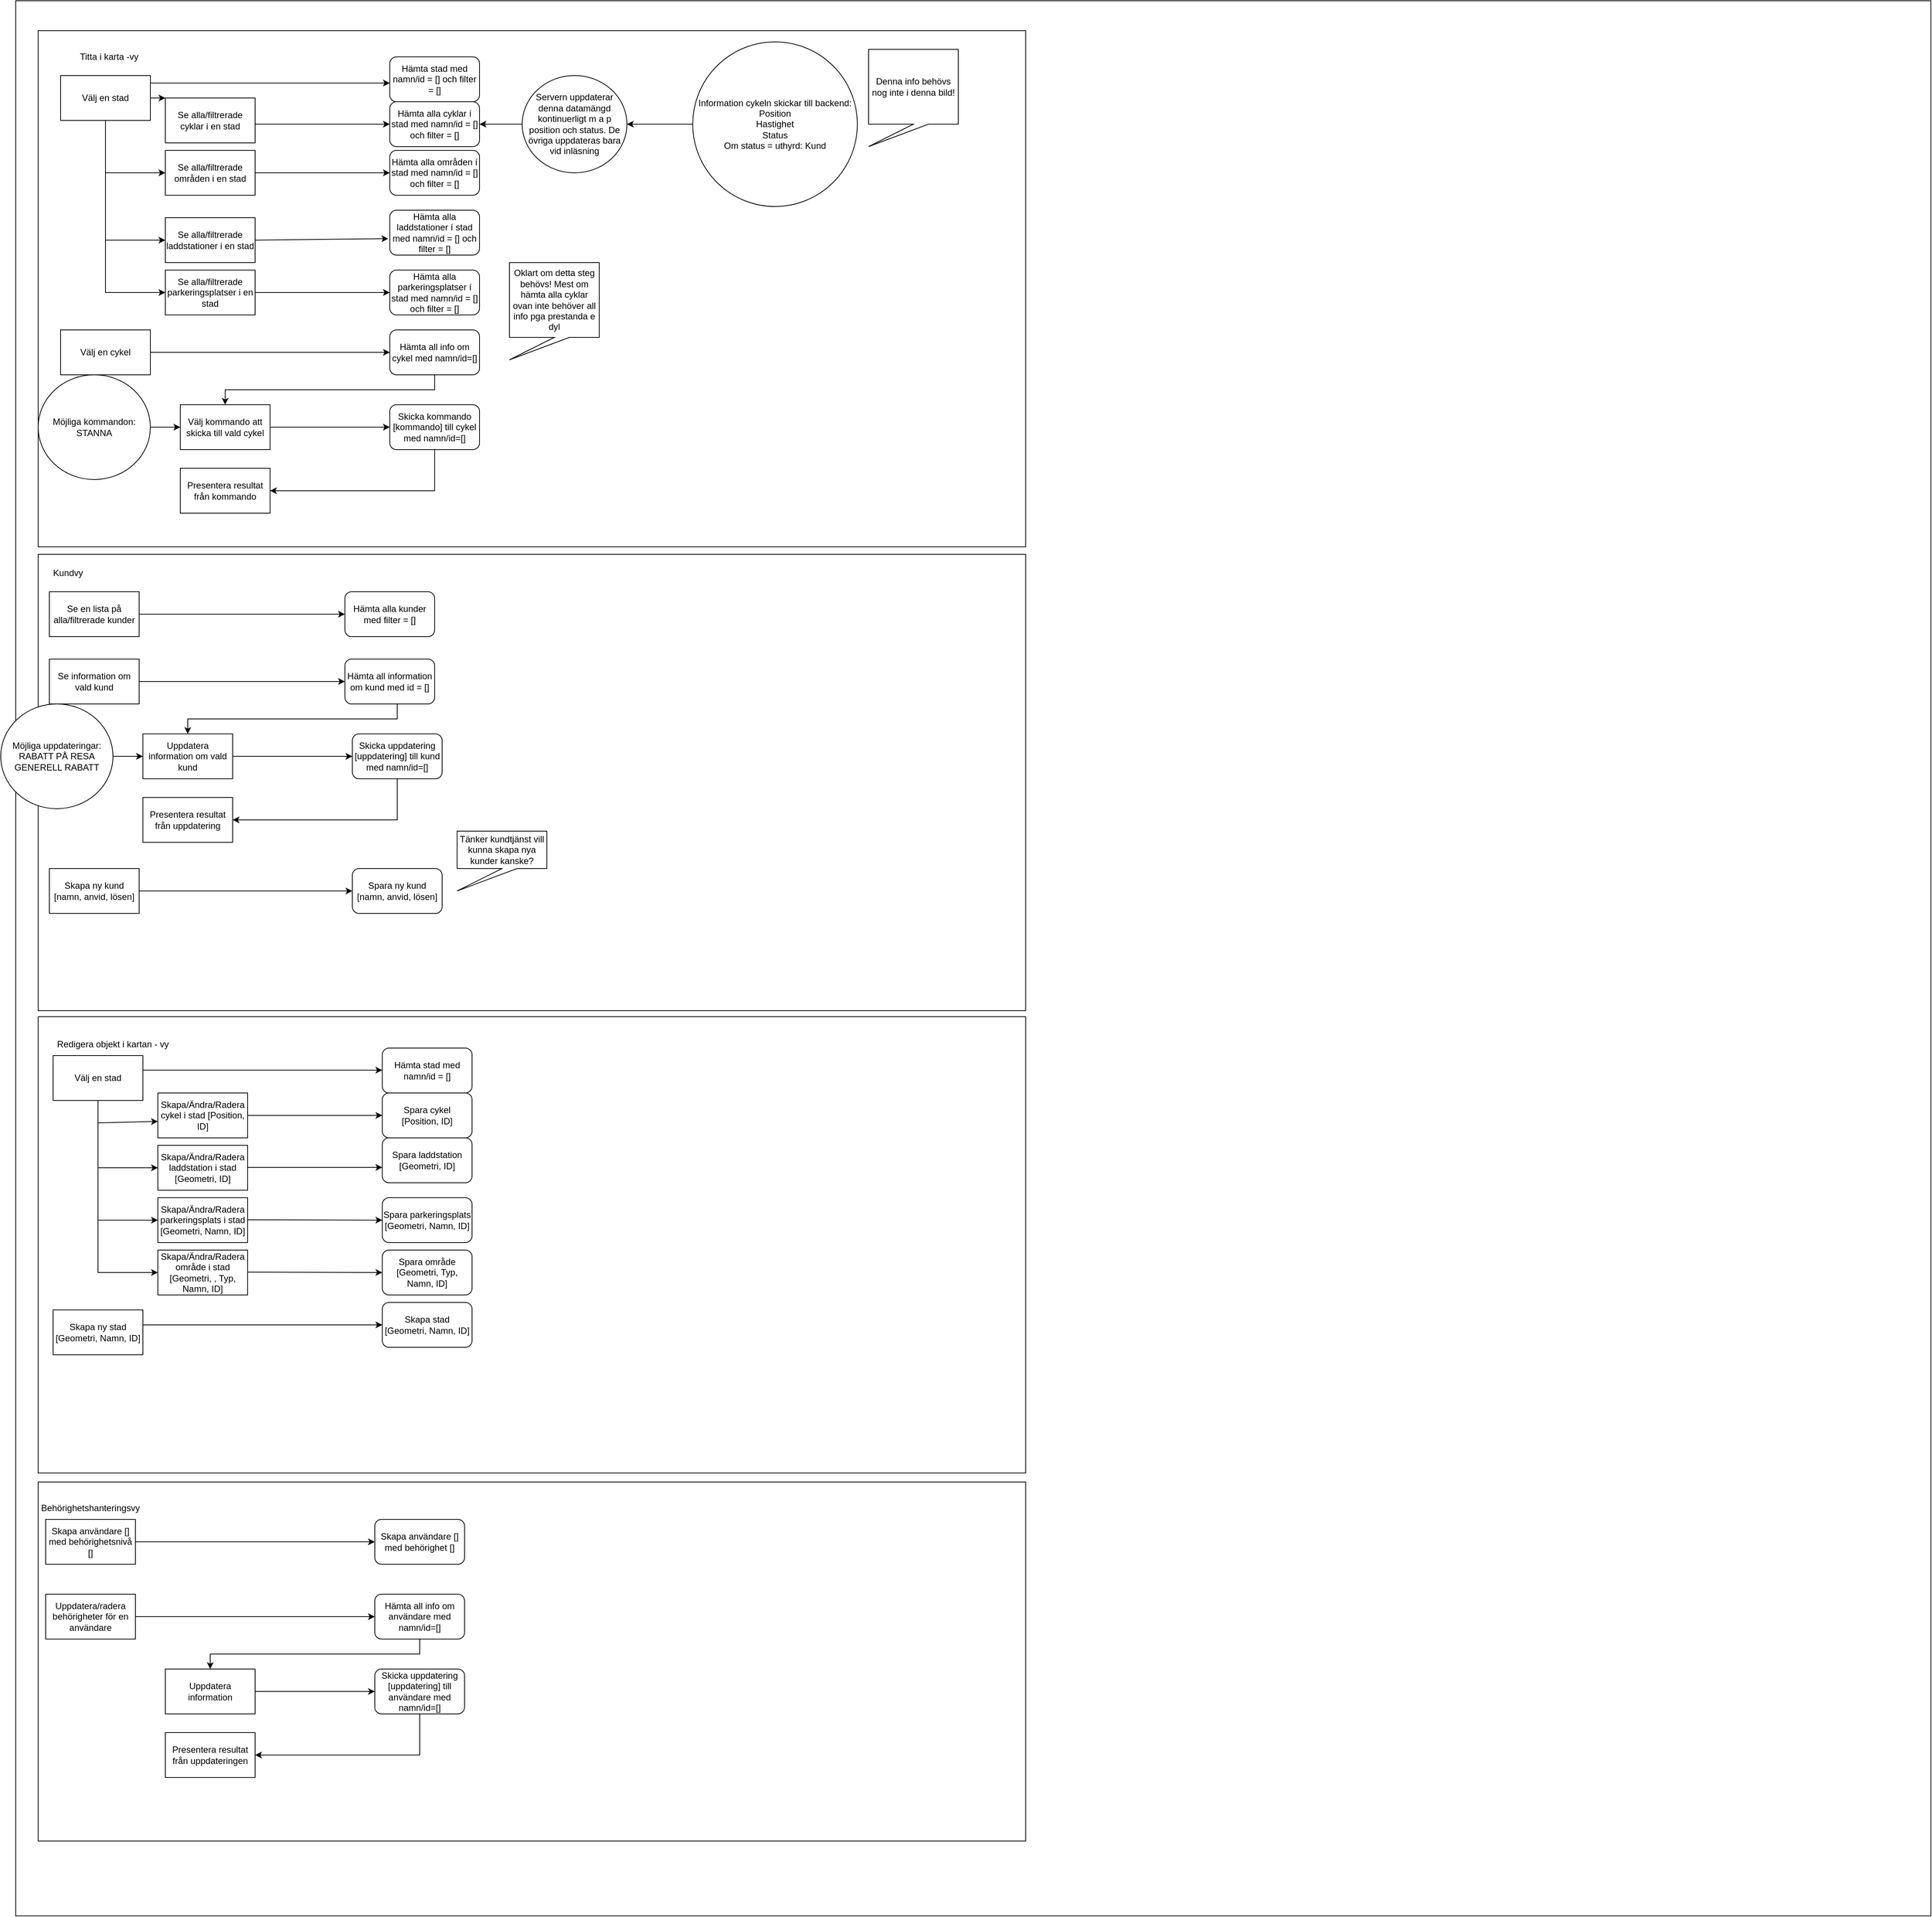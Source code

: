 <mxfile version="20.5.1" type="device"><diagram id="C5RBs43oDa-KdzZeNtuy" name="Page-1"><mxGraphModel dx="2249" dy="1963" grid="1" gridSize="10" guides="1" tooltips="1" connect="1" arrows="1" fold="1" page="1" pageScale="1" pageWidth="827" pageHeight="1169" math="0" shadow="0"><root><mxCell id="WIyWlLk6GJQsqaUBKTNV-0"/><mxCell id="WIyWlLk6GJQsqaUBKTNV-1" parent="WIyWlLk6GJQsqaUBKTNV-0"/><mxCell id="2CMYHc9eaqo3txcD2SGa-0" value="" style="whiteSpace=wrap;html=1;aspect=fixed;" parent="WIyWlLk6GJQsqaUBKTNV-1" vertex="1"><mxGeometry x="10" y="-100" width="2560" height="2560" as="geometry"/></mxCell><mxCell id="2CMYHc9eaqo3txcD2SGa-36" value="" style="rounded=0;whiteSpace=wrap;html=1;" parent="WIyWlLk6GJQsqaUBKTNV-1" vertex="1"><mxGeometry x="40" y="-60" width="1320" height="690" as="geometry"/></mxCell><mxCell id="2CMYHc9eaqo3txcD2SGa-1" value="Titta i karta -vy" style="text;html=1;strokeColor=none;fillColor=none;align=center;verticalAlign=middle;whiteSpace=wrap;rounded=0;" parent="WIyWlLk6GJQsqaUBKTNV-1" vertex="1"><mxGeometry x="40" y="-40" width="190" height="30" as="geometry"/></mxCell><mxCell id="2CMYHc9eaqo3txcD2SGa-2" value="Välj en stad" style="rounded=0;whiteSpace=wrap;html=1;" parent="WIyWlLk6GJQsqaUBKTNV-1" vertex="1"><mxGeometry x="70" width="120" height="60" as="geometry"/></mxCell><mxCell id="2CMYHc9eaqo3txcD2SGa-3" value="Se alla/filtrerade cyklar i en stad" style="rounded=0;whiteSpace=wrap;html=1;" parent="WIyWlLk6GJQsqaUBKTNV-1" vertex="1"><mxGeometry x="210" y="30" width="120" height="60" as="geometry"/></mxCell><mxCell id="2CMYHc9eaqo3txcD2SGa-4" value="" style="endArrow=classic;html=1;rounded=0;exitX=1;exitY=0.5;exitDx=0;exitDy=0;entryX=0;entryY=0;entryDx=0;entryDy=0;" parent="WIyWlLk6GJQsqaUBKTNV-1" source="2CMYHc9eaqo3txcD2SGa-2" target="2CMYHc9eaqo3txcD2SGa-3" edge="1"><mxGeometry width="50" height="50" relative="1" as="geometry"><mxPoint x="160" y="170" as="sourcePoint"/><mxPoint x="210" y="120" as="targetPoint"/></mxGeometry></mxCell><mxCell id="2CMYHc9eaqo3txcD2SGa-5" value="" style="endArrow=classic;html=1;rounded=0;" parent="WIyWlLk6GJQsqaUBKTNV-1" edge="1"><mxGeometry width="50" height="50" relative="1" as="geometry"><mxPoint x="190" y="10" as="sourcePoint"/><mxPoint x="510" y="10" as="targetPoint"/></mxGeometry></mxCell><mxCell id="2CMYHc9eaqo3txcD2SGa-6" value="Hämta stad med namn/id = [] och filter = []" style="rounded=1;whiteSpace=wrap;html=1;" parent="WIyWlLk6GJQsqaUBKTNV-1" vertex="1"><mxGeometry x="510" y="-25" width="120" height="60" as="geometry"/></mxCell><mxCell id="2CMYHc9eaqo3txcD2SGa-7" value="Hämta alla cyklar í stad med namn/id = [] och filter = []" style="rounded=1;whiteSpace=wrap;html=1;" parent="WIyWlLk6GJQsqaUBKTNV-1" vertex="1"><mxGeometry x="510" y="35" width="120" height="60" as="geometry"/></mxCell><mxCell id="2CMYHc9eaqo3txcD2SGa-8" value="" style="endArrow=classic;html=1;rounded=0;entryX=0;entryY=0.5;entryDx=0;entryDy=0;" parent="WIyWlLk6GJQsqaUBKTNV-1" target="2CMYHc9eaqo3txcD2SGa-7" edge="1"><mxGeometry width="50" height="50" relative="1" as="geometry"><mxPoint x="330" y="65" as="sourcePoint"/><mxPoint x="440" y="360" as="targetPoint"/></mxGeometry></mxCell><mxCell id="2CMYHc9eaqo3txcD2SGa-9" value="Se alla/filtrerade laddstationer i en stad" style="rounded=0;whiteSpace=wrap;html=1;" parent="WIyWlLk6GJQsqaUBKTNV-1" vertex="1"><mxGeometry x="210" y="190" width="120" height="60" as="geometry"/></mxCell><mxCell id="2CMYHc9eaqo3txcD2SGa-10" value="" style="endArrow=classic;html=1;rounded=0;exitX=0.5;exitY=1;exitDx=0;exitDy=0;entryX=0;entryY=0.5;entryDx=0;entryDy=0;" parent="WIyWlLk6GJQsqaUBKTNV-1" source="2CMYHc9eaqo3txcD2SGa-2" target="2CMYHc9eaqo3txcD2SGa-9" edge="1"><mxGeometry width="50" height="50" relative="1" as="geometry"><mxPoint x="390" y="410" as="sourcePoint"/><mxPoint x="440" y="360" as="targetPoint"/><Array as="points"><mxPoint x="130" y="220"/></Array></mxGeometry></mxCell><mxCell id="2CMYHc9eaqo3txcD2SGa-11" value="Hämta alla laddstationer í stad med namn/id = [] och filter = []" style="rounded=1;whiteSpace=wrap;html=1;" parent="WIyWlLk6GJQsqaUBKTNV-1" vertex="1"><mxGeometry x="510" y="180" width="120" height="60" as="geometry"/></mxCell><mxCell id="2CMYHc9eaqo3txcD2SGa-12" value="" style="endArrow=classic;html=1;rounded=0;exitX=1;exitY=0.5;exitDx=0;exitDy=0;entryX=-0.017;entryY=0.633;entryDx=0;entryDy=0;entryPerimeter=0;" parent="WIyWlLk6GJQsqaUBKTNV-1" source="2CMYHc9eaqo3txcD2SGa-9" target="2CMYHc9eaqo3txcD2SGa-11" edge="1"><mxGeometry width="50" height="50" relative="1" as="geometry"><mxPoint x="390" y="410" as="sourcePoint"/><mxPoint x="440" y="360" as="targetPoint"/></mxGeometry></mxCell><mxCell id="2CMYHc9eaqo3txcD2SGa-13" value="Se alla/filtrerade parkeringsplatser i en stad" style="rounded=0;whiteSpace=wrap;html=1;" parent="WIyWlLk6GJQsqaUBKTNV-1" vertex="1"><mxGeometry x="210" y="260" width="120" height="60" as="geometry"/></mxCell><mxCell id="2CMYHc9eaqo3txcD2SGa-14" value="" style="endArrow=classic;html=1;rounded=0;entryX=0;entryY=0.5;entryDx=0;entryDy=0;" parent="WIyWlLk6GJQsqaUBKTNV-1" target="2CMYHc9eaqo3txcD2SGa-13" edge="1"><mxGeometry width="50" height="50" relative="1" as="geometry"><mxPoint x="130" y="220" as="sourcePoint"/><mxPoint x="440" y="350" as="targetPoint"/><Array as="points"><mxPoint x="130" y="290"/></Array></mxGeometry></mxCell><mxCell id="2CMYHc9eaqo3txcD2SGa-15" value="Hämta alla parkeringsplatser í stad med namn/id = [] och filter = []" style="rounded=1;whiteSpace=wrap;html=1;" parent="WIyWlLk6GJQsqaUBKTNV-1" vertex="1"><mxGeometry x="510" y="260" width="120" height="60" as="geometry"/></mxCell><mxCell id="2CMYHc9eaqo3txcD2SGa-16" value="" style="endArrow=classic;html=1;rounded=0;exitX=1;exitY=0.5;exitDx=0;exitDy=0;entryX=0;entryY=0.5;entryDx=0;entryDy=0;" parent="WIyWlLk6GJQsqaUBKTNV-1" source="2CMYHc9eaqo3txcD2SGa-13" target="2CMYHc9eaqo3txcD2SGa-15" edge="1"><mxGeometry width="50" height="50" relative="1" as="geometry"><mxPoint x="390" y="400" as="sourcePoint"/><mxPoint x="440" y="350" as="targetPoint"/></mxGeometry></mxCell><mxCell id="2CMYHc9eaqo3txcD2SGa-17" value="Välj en cykel" style="rounded=0;whiteSpace=wrap;html=1;" parent="WIyWlLk6GJQsqaUBKTNV-1" vertex="1"><mxGeometry x="70" y="340" width="120" height="60" as="geometry"/></mxCell><mxCell id="2CMYHc9eaqo3txcD2SGa-20" value="Hämta all info om cykel med namn/id=[]" style="rounded=1;whiteSpace=wrap;html=1;" parent="WIyWlLk6GJQsqaUBKTNV-1" vertex="1"><mxGeometry x="510" y="340" width="120" height="60" as="geometry"/></mxCell><mxCell id="2CMYHc9eaqo3txcD2SGa-21" value="" style="endArrow=classic;html=1;rounded=0;exitX=1;exitY=0.5;exitDx=0;exitDy=0;entryX=0;entryY=0.5;entryDx=0;entryDy=0;" parent="WIyWlLk6GJQsqaUBKTNV-1" source="2CMYHc9eaqo3txcD2SGa-17" target="2CMYHc9eaqo3txcD2SGa-20" edge="1"><mxGeometry width="50" height="50" relative="1" as="geometry"><mxPoint x="390" y="520" as="sourcePoint"/><mxPoint x="440" y="470" as="targetPoint"/></mxGeometry></mxCell><mxCell id="2CMYHc9eaqo3txcD2SGa-22" value="Välj kommando att skicka till vald cykel" style="rounded=0;whiteSpace=wrap;html=1;" parent="WIyWlLk6GJQsqaUBKTNV-1" vertex="1"><mxGeometry x="230" y="440" width="120" height="60" as="geometry"/></mxCell><mxCell id="2CMYHc9eaqo3txcD2SGa-23" value="" style="endArrow=classic;html=1;rounded=0;exitX=0.5;exitY=1;exitDx=0;exitDy=0;entryX=0.5;entryY=0;entryDx=0;entryDy=0;" parent="WIyWlLk6GJQsqaUBKTNV-1" source="2CMYHc9eaqo3txcD2SGa-20" target="2CMYHc9eaqo3txcD2SGa-22" edge="1"><mxGeometry width="50" height="50" relative="1" as="geometry"><mxPoint x="390" y="510" as="sourcePoint"/><mxPoint x="440" y="460" as="targetPoint"/><Array as="points"><mxPoint x="570" y="420"/><mxPoint x="290" y="420"/></Array></mxGeometry></mxCell><mxCell id="2CMYHc9eaqo3txcD2SGa-24" value="Oklart om detta steg behövs! Mest om hämta alla cyklar ovan inte behöver all info pga prestanda e dyl" style="shape=callout;whiteSpace=wrap;html=1;perimeter=calloutPerimeter;position2=0;" parent="WIyWlLk6GJQsqaUBKTNV-1" vertex="1"><mxGeometry x="670" y="250" width="120" height="130" as="geometry"/></mxCell><mxCell id="2CMYHc9eaqo3txcD2SGa-25" value="Skicka kommando [kommando] till cykel med namn/id=[]" style="rounded=1;whiteSpace=wrap;html=1;" parent="WIyWlLk6GJQsqaUBKTNV-1" vertex="1"><mxGeometry x="510" y="440" width="120" height="60" as="geometry"/></mxCell><mxCell id="2CMYHc9eaqo3txcD2SGa-26" value="" style="endArrow=classic;html=1;rounded=0;exitX=1;exitY=0.5;exitDx=0;exitDy=0;entryX=0;entryY=0.5;entryDx=0;entryDy=0;" parent="WIyWlLk6GJQsqaUBKTNV-1" source="2CMYHc9eaqo3txcD2SGa-22" target="2CMYHc9eaqo3txcD2SGa-25" edge="1"><mxGeometry width="50" height="50" relative="1" as="geometry"><mxPoint x="390" y="480" as="sourcePoint"/><mxPoint x="440" y="430" as="targetPoint"/></mxGeometry></mxCell><mxCell id="2CMYHc9eaqo3txcD2SGa-27" value="Presentera resultat från kommando" style="rounded=0;whiteSpace=wrap;html=1;" parent="WIyWlLk6GJQsqaUBKTNV-1" vertex="1"><mxGeometry x="230" y="525" width="120" height="60" as="geometry"/></mxCell><mxCell id="2CMYHc9eaqo3txcD2SGa-28" value="" style="endArrow=classic;html=1;rounded=0;exitX=0.5;exitY=1;exitDx=0;exitDy=0;entryX=1;entryY=0.5;entryDx=0;entryDy=0;" parent="WIyWlLk6GJQsqaUBKTNV-1" source="2CMYHc9eaqo3txcD2SGa-25" target="2CMYHc9eaqo3txcD2SGa-27" edge="1"><mxGeometry width="50" height="50" relative="1" as="geometry"><mxPoint x="390" y="460" as="sourcePoint"/><mxPoint x="440" y="410" as="targetPoint"/><Array as="points"><mxPoint x="570" y="555"/></Array></mxGeometry></mxCell><mxCell id="2CMYHc9eaqo3txcD2SGa-29" value="Servern uppdaterar denna datamängd kontinuerligt m a p position och status. De övriga uppdateras bara vid inläsning" style="ellipse;whiteSpace=wrap;html=1;" parent="WIyWlLk6GJQsqaUBKTNV-1" vertex="1"><mxGeometry x="687" width="140" height="130" as="geometry"/></mxCell><mxCell id="2CMYHc9eaqo3txcD2SGa-30" value="" style="endArrow=classic;html=1;rounded=0;exitX=0;exitY=0.5;exitDx=0;exitDy=0;entryX=1;entryY=0.5;entryDx=0;entryDy=0;" parent="WIyWlLk6GJQsqaUBKTNV-1" source="2CMYHc9eaqo3txcD2SGa-29" target="2CMYHc9eaqo3txcD2SGa-7" edge="1"><mxGeometry width="50" height="50" relative="1" as="geometry"><mxPoint x="390" y="430" as="sourcePoint"/><mxPoint x="440" y="380" as="targetPoint"/></mxGeometry></mxCell><mxCell id="2CMYHc9eaqo3txcD2SGa-52" value="" style="edgeStyle=orthogonalEdgeStyle;rounded=0;orthogonalLoop=1;jettySize=auto;html=1;" parent="WIyWlLk6GJQsqaUBKTNV-1" source="2CMYHc9eaqo3txcD2SGa-31" edge="1"><mxGeometry relative="1" as="geometry"><mxPoint x="230" y="470" as="targetPoint"/></mxGeometry></mxCell><mxCell id="2CMYHc9eaqo3txcD2SGa-31" value="Möjliga kommandon:&lt;br&gt;STANNA" style="ellipse;whiteSpace=wrap;html=1;" parent="WIyWlLk6GJQsqaUBKTNV-1" vertex="1"><mxGeometry x="40" y="400" width="150" height="140" as="geometry"/></mxCell><mxCell id="2CMYHc9eaqo3txcD2SGa-33" value="Information cykeln skickar till backend:&lt;br&gt;Position&lt;br&gt;Hastighet&lt;br&gt;Status&lt;br&gt;Om status = uthyrd: Kund" style="ellipse;whiteSpace=wrap;html=1;" parent="WIyWlLk6GJQsqaUBKTNV-1" vertex="1"><mxGeometry x="915" y="-45" width="220" height="220" as="geometry"/></mxCell><mxCell id="2CMYHc9eaqo3txcD2SGa-34" value="" style="endArrow=classic;html=1;rounded=0;exitX=0;exitY=0.5;exitDx=0;exitDy=0;entryX=1;entryY=0.5;entryDx=0;entryDy=0;" parent="WIyWlLk6GJQsqaUBKTNV-1" source="2CMYHc9eaqo3txcD2SGa-33" target="2CMYHc9eaqo3txcD2SGa-29" edge="1"><mxGeometry width="50" height="50" relative="1" as="geometry"><mxPoint x="460" y="380" as="sourcePoint"/><mxPoint x="510" y="330" as="targetPoint"/></mxGeometry></mxCell><mxCell id="2CMYHc9eaqo3txcD2SGa-35" value="Denna info behövs nog inte i denna bild!" style="shape=callout;whiteSpace=wrap;html=1;perimeter=calloutPerimeter;position2=0;" parent="WIyWlLk6GJQsqaUBKTNV-1" vertex="1"><mxGeometry x="1150" y="-35" width="120" height="130" as="geometry"/></mxCell><mxCell id="2CMYHc9eaqo3txcD2SGa-37" value="" style="rounded=0;whiteSpace=wrap;html=1;" parent="WIyWlLk6GJQsqaUBKTNV-1" vertex="1"><mxGeometry x="40" y="640" width="1320" height="610" as="geometry"/></mxCell><mxCell id="2CMYHc9eaqo3txcD2SGa-38" value="Kundvy" style="text;html=1;strokeColor=none;fillColor=none;align=center;verticalAlign=middle;whiteSpace=wrap;rounded=0;" parent="WIyWlLk6GJQsqaUBKTNV-1" vertex="1"><mxGeometry x="50" y="650" width="60" height="30" as="geometry"/></mxCell><mxCell id="2CMYHc9eaqo3txcD2SGa-39" value="Se en lista på alla/filtrerade kunder" style="rounded=0;whiteSpace=wrap;html=1;" parent="WIyWlLk6GJQsqaUBKTNV-1" vertex="1"><mxGeometry x="55" y="690" width="120" height="60" as="geometry"/></mxCell><mxCell id="2CMYHc9eaqo3txcD2SGa-40" value="Hämta alla kunder med filter = []" style="rounded=1;whiteSpace=wrap;html=1;" parent="WIyWlLk6GJQsqaUBKTNV-1" vertex="1"><mxGeometry x="450" y="690" width="120" height="60" as="geometry"/></mxCell><mxCell id="2CMYHc9eaqo3txcD2SGa-41" value="" style="endArrow=classic;html=1;rounded=0;exitX=1;exitY=0.5;exitDx=0;exitDy=0;entryX=0;entryY=0.5;entryDx=0;entryDy=0;" parent="WIyWlLk6GJQsqaUBKTNV-1" source="2CMYHc9eaqo3txcD2SGa-39" target="2CMYHc9eaqo3txcD2SGa-40" edge="1"><mxGeometry width="50" height="50" relative="1" as="geometry"><mxPoint x="620" y="520" as="sourcePoint"/><mxPoint x="670" y="470" as="targetPoint"/></mxGeometry></mxCell><mxCell id="2CMYHc9eaqo3txcD2SGa-42" value="Se information om vald kund" style="rounded=0;whiteSpace=wrap;html=1;" parent="WIyWlLk6GJQsqaUBKTNV-1" vertex="1"><mxGeometry x="55" y="780" width="120" height="60" as="geometry"/></mxCell><mxCell id="2CMYHc9eaqo3txcD2SGa-43" value="Hämta all information om kund med id = []" style="rounded=1;whiteSpace=wrap;html=1;" parent="WIyWlLk6GJQsqaUBKTNV-1" vertex="1"><mxGeometry x="450" y="780" width="120" height="60" as="geometry"/></mxCell><mxCell id="2CMYHc9eaqo3txcD2SGa-44" value="" style="endArrow=classic;html=1;rounded=0;exitX=1;exitY=0.5;exitDx=0;exitDy=0;entryX=0;entryY=0.5;entryDx=0;entryDy=0;" parent="WIyWlLk6GJQsqaUBKTNV-1" source="2CMYHc9eaqo3txcD2SGa-42" target="2CMYHc9eaqo3txcD2SGa-43" edge="1"><mxGeometry width="50" height="50" relative="1" as="geometry"><mxPoint x="620" y="610" as="sourcePoint"/><mxPoint x="670" y="560" as="targetPoint"/></mxGeometry></mxCell><mxCell id="2CMYHc9eaqo3txcD2SGa-45" value="Uppdatera information om vald kund" style="rounded=0;whiteSpace=wrap;html=1;" parent="WIyWlLk6GJQsqaUBKTNV-1" vertex="1"><mxGeometry x="180" y="880" width="120" height="60" as="geometry"/></mxCell><mxCell id="2CMYHc9eaqo3txcD2SGa-46" value="" style="endArrow=classic;html=1;rounded=0;exitX=0.5;exitY=1;exitDx=0;exitDy=0;entryX=0.5;entryY=0;entryDx=0;entryDy=0;" parent="WIyWlLk6GJQsqaUBKTNV-1" target="2CMYHc9eaqo3txcD2SGa-45" edge="1"><mxGeometry width="50" height="50" relative="1" as="geometry"><mxPoint x="520" y="840" as="sourcePoint"/><mxPoint x="390" y="900" as="targetPoint"/><Array as="points"><mxPoint x="520" y="860"/><mxPoint x="240" y="860"/></Array></mxGeometry></mxCell><mxCell id="2CMYHc9eaqo3txcD2SGa-47" value="Skicka uppdatering [uppdatering] till kund med namn/id=[]" style="rounded=1;whiteSpace=wrap;html=1;" parent="WIyWlLk6GJQsqaUBKTNV-1" vertex="1"><mxGeometry x="460" y="880" width="120" height="60" as="geometry"/></mxCell><mxCell id="2CMYHc9eaqo3txcD2SGa-48" value="" style="endArrow=classic;html=1;rounded=0;exitX=1;exitY=0.5;exitDx=0;exitDy=0;entryX=0;entryY=0.5;entryDx=0;entryDy=0;" parent="WIyWlLk6GJQsqaUBKTNV-1" source="2CMYHc9eaqo3txcD2SGa-45" target="2CMYHc9eaqo3txcD2SGa-47" edge="1"><mxGeometry width="50" height="50" relative="1" as="geometry"><mxPoint x="340" y="920" as="sourcePoint"/><mxPoint x="390" y="870" as="targetPoint"/></mxGeometry></mxCell><mxCell id="2CMYHc9eaqo3txcD2SGa-49" value="Presentera resultat från uppdatering" style="rounded=0;whiteSpace=wrap;html=1;" parent="WIyWlLk6GJQsqaUBKTNV-1" vertex="1"><mxGeometry x="180" y="965" width="120" height="60" as="geometry"/></mxCell><mxCell id="2CMYHc9eaqo3txcD2SGa-50" value="" style="endArrow=classic;html=1;rounded=0;exitX=0.5;exitY=1;exitDx=0;exitDy=0;entryX=1;entryY=0.5;entryDx=0;entryDy=0;" parent="WIyWlLk6GJQsqaUBKTNV-1" source="2CMYHc9eaqo3txcD2SGa-47" target="2CMYHc9eaqo3txcD2SGa-49" edge="1"><mxGeometry width="50" height="50" relative="1" as="geometry"><mxPoint x="340" y="900" as="sourcePoint"/><mxPoint x="390" y="850" as="targetPoint"/><Array as="points"><mxPoint x="520" y="995"/></Array></mxGeometry></mxCell><mxCell id="2CMYHc9eaqo3txcD2SGa-53" value="Möjliga uppdateringar:&lt;br&gt;RABATT PÅ RESA&lt;br&gt;GENERELL RABATT" style="ellipse;whiteSpace=wrap;html=1;" parent="WIyWlLk6GJQsqaUBKTNV-1" vertex="1"><mxGeometry x="-10" y="840" width="150" height="140" as="geometry"/></mxCell><mxCell id="2CMYHc9eaqo3txcD2SGa-54" value="" style="endArrow=classic;html=1;rounded=0;exitX=1;exitY=0.5;exitDx=0;exitDy=0;entryX=0;entryY=0.5;entryDx=0;entryDy=0;" parent="WIyWlLk6GJQsqaUBKTNV-1" source="2CMYHc9eaqo3txcD2SGa-53" edge="1"><mxGeometry width="50" height="50" relative="1" as="geometry"><mxPoint x="340" y="870" as="sourcePoint"/><mxPoint x="180" y="910" as="targetPoint"/></mxGeometry></mxCell><mxCell id="2CMYHc9eaqo3txcD2SGa-55" value="" style="rounded=0;whiteSpace=wrap;html=1;" parent="WIyWlLk6GJQsqaUBKTNV-1" vertex="1"><mxGeometry x="40" y="1258" width="1320" height="610" as="geometry"/></mxCell><mxCell id="2CMYHc9eaqo3txcD2SGa-56" value="Redigera objekt i kartan - vy" style="text;html=1;strokeColor=none;fillColor=none;align=center;verticalAlign=middle;whiteSpace=wrap;rounded=0;" parent="WIyWlLk6GJQsqaUBKTNV-1" vertex="1"><mxGeometry x="-10" y="1280" width="300" height="30" as="geometry"/></mxCell><mxCell id="2CMYHc9eaqo3txcD2SGa-66" value="Välj en stad" style="rounded=0;whiteSpace=wrap;html=1;" parent="WIyWlLk6GJQsqaUBKTNV-1" vertex="1"><mxGeometry x="60" y="1310" width="120" height="60" as="geometry"/></mxCell><mxCell id="2CMYHc9eaqo3txcD2SGa-67" value="Skapa/Ändra/Radera cykel i stad [Position, ID]" style="rounded=0;whiteSpace=wrap;html=1;" parent="WIyWlLk6GJQsqaUBKTNV-1" vertex="1"><mxGeometry x="200" y="1360" width="120" height="60" as="geometry"/></mxCell><mxCell id="2CMYHc9eaqo3txcD2SGa-68" value="" style="endArrow=classic;html=1;rounded=0;" parent="WIyWlLk6GJQsqaUBKTNV-1" edge="1"><mxGeometry width="50" height="50" relative="1" as="geometry"><mxPoint x="180" y="1329.5" as="sourcePoint"/><mxPoint x="500" y="1329.5" as="targetPoint"/></mxGeometry></mxCell><mxCell id="2CMYHc9eaqo3txcD2SGa-69" value="Skapa/Ändra/Radera laddstation i stad [Geometri, ID]" style="rounded=0;whiteSpace=wrap;html=1;" parent="WIyWlLk6GJQsqaUBKTNV-1" vertex="1"><mxGeometry x="200" y="1430" width="120" height="60" as="geometry"/></mxCell><mxCell id="2CMYHc9eaqo3txcD2SGa-70" value="" style="endArrow=classic;html=1;rounded=0;exitX=0.5;exitY=1;exitDx=0;exitDy=0;entryX=0;entryY=0.5;entryDx=0;entryDy=0;" parent="WIyWlLk6GJQsqaUBKTNV-1" source="2CMYHc9eaqo3txcD2SGa-66" target="2CMYHc9eaqo3txcD2SGa-69" edge="1"><mxGeometry width="50" height="50" relative="1" as="geometry"><mxPoint x="380" y="1650" as="sourcePoint"/><mxPoint x="430" y="1600" as="targetPoint"/><Array as="points"><mxPoint x="120" y="1460"/></Array></mxGeometry></mxCell><mxCell id="2CMYHc9eaqo3txcD2SGa-71" value="Skapa/Ändra/Radera parkeringsplats i stad [Geometri, Namn, ID]" style="rounded=0;whiteSpace=wrap;html=1;" parent="WIyWlLk6GJQsqaUBKTNV-1" vertex="1"><mxGeometry x="200" y="1500" width="120" height="60" as="geometry"/></mxCell><mxCell id="2CMYHc9eaqo3txcD2SGa-72" value="" style="endArrow=classic;html=1;rounded=0;entryX=0;entryY=0.5;entryDx=0;entryDy=0;" parent="WIyWlLk6GJQsqaUBKTNV-1" target="2CMYHc9eaqo3txcD2SGa-71" edge="1"><mxGeometry width="50" height="50" relative="1" as="geometry"><mxPoint x="120" y="1460" as="sourcePoint"/><mxPoint x="430" y="1590" as="targetPoint"/><Array as="points"><mxPoint x="120" y="1530"/></Array></mxGeometry></mxCell><mxCell id="2CMYHc9eaqo3txcD2SGa-73" value="Skapa ny stad&lt;br&gt;[Geometri, Namn, ID]" style="rounded=0;whiteSpace=wrap;html=1;" parent="WIyWlLk6GJQsqaUBKTNV-1" vertex="1"><mxGeometry x="60" y="1650" width="120" height="60" as="geometry"/></mxCell><mxCell id="2CMYHc9eaqo3txcD2SGa-74" value="" style="endArrow=classic;html=1;rounded=0;" parent="WIyWlLk6GJQsqaUBKTNV-1" edge="1"><mxGeometry width="50" height="50" relative="1" as="geometry"><mxPoint x="180" y="1670" as="sourcePoint"/><mxPoint x="500" y="1670" as="targetPoint"/></mxGeometry></mxCell><mxCell id="2CMYHc9eaqo3txcD2SGa-76" value="Hämta stad med namn/id = []" style="rounded=1;whiteSpace=wrap;html=1;" parent="WIyWlLk6GJQsqaUBKTNV-1" vertex="1"><mxGeometry x="500" y="1300" width="120" height="60" as="geometry"/></mxCell><mxCell id="2CMYHc9eaqo3txcD2SGa-77" value="Skapa stad [Geometri, Namn, ID]" style="rounded=1;whiteSpace=wrap;html=1;" parent="WIyWlLk6GJQsqaUBKTNV-1" vertex="1"><mxGeometry x="500" y="1640" width="120" height="60" as="geometry"/></mxCell><mxCell id="2CMYHc9eaqo3txcD2SGa-78" value="" style="endArrow=classic;html=1;rounded=0;entryX=0;entryY=0.633;entryDx=0;entryDy=0;entryPerimeter=0;" parent="WIyWlLk6GJQsqaUBKTNV-1" target="2CMYHc9eaqo3txcD2SGa-67" edge="1"><mxGeometry width="50" height="50" relative="1" as="geometry"><mxPoint x="120" y="1400" as="sourcePoint"/><mxPoint x="670" y="1450" as="targetPoint"/></mxGeometry></mxCell><mxCell id="2CMYHc9eaqo3txcD2SGa-81" value="Se alla/filtrerade&lt;br&gt;områden i en stad" style="rounded=0;whiteSpace=wrap;html=1;" parent="WIyWlLk6GJQsqaUBKTNV-1" vertex="1"><mxGeometry x="210" y="100" width="120" height="60" as="geometry"/></mxCell><mxCell id="2CMYHc9eaqo3txcD2SGa-82" value="" style="endArrow=classic;html=1;rounded=0;entryX=0;entryY=0.5;entryDx=0;entryDy=0;" parent="WIyWlLk6GJQsqaUBKTNV-1" target="2CMYHc9eaqo3txcD2SGa-81" edge="1"><mxGeometry width="50" height="50" relative="1" as="geometry"><mxPoint x="130" y="130" as="sourcePoint"/><mxPoint x="670" y="150" as="targetPoint"/></mxGeometry></mxCell><mxCell id="2CMYHc9eaqo3txcD2SGa-83" value="Hämta alla områden í stad med namn/id = [] och filter = []" style="rounded=1;whiteSpace=wrap;html=1;" parent="WIyWlLk6GJQsqaUBKTNV-1" vertex="1"><mxGeometry x="510" y="100" width="120" height="60" as="geometry"/></mxCell><mxCell id="2CMYHc9eaqo3txcD2SGa-84" value="" style="endArrow=classic;html=1;rounded=0;exitX=1;exitY=0.5;exitDx=0;exitDy=0;entryX=0;entryY=0.5;entryDx=0;entryDy=0;" parent="WIyWlLk6GJQsqaUBKTNV-1" source="2CMYHc9eaqo3txcD2SGa-81" target="2CMYHc9eaqo3txcD2SGa-83" edge="1"><mxGeometry width="50" height="50" relative="1" as="geometry"><mxPoint x="620" y="200" as="sourcePoint"/><mxPoint x="670" y="150" as="targetPoint"/></mxGeometry></mxCell><mxCell id="2CMYHc9eaqo3txcD2SGa-85" value="Skapa/Ändra/Radera område i stad [Geometri, , Typ, Namn, ID]" style="rounded=0;whiteSpace=wrap;html=1;" parent="WIyWlLk6GJQsqaUBKTNV-1" vertex="1"><mxGeometry x="200" y="1570" width="120" height="60" as="geometry"/></mxCell><mxCell id="2CMYHc9eaqo3txcD2SGa-86" value="" style="endArrow=classic;html=1;rounded=0;entryX=0;entryY=0.5;entryDx=0;entryDy=0;" parent="WIyWlLk6GJQsqaUBKTNV-1" target="2CMYHc9eaqo3txcD2SGa-85" edge="1"><mxGeometry width="50" height="50" relative="1" as="geometry"><mxPoint x="120" y="1530" as="sourcePoint"/><mxPoint x="670" y="1550" as="targetPoint"/><Array as="points"><mxPoint x="120" y="1600"/></Array></mxGeometry></mxCell><mxCell id="2CMYHc9eaqo3txcD2SGa-87" value="Spara cykel &lt;br&gt;[Position, ID]" style="rounded=1;whiteSpace=wrap;html=1;" parent="WIyWlLk6GJQsqaUBKTNV-1" vertex="1"><mxGeometry x="500" y="1360" width="120" height="60" as="geometry"/></mxCell><mxCell id="2CMYHc9eaqo3txcD2SGa-88" value="Spara laddstation&lt;br&gt;[Geometri, ID]" style="rounded=1;whiteSpace=wrap;html=1;" parent="WIyWlLk6GJQsqaUBKTNV-1" vertex="1"><mxGeometry x="500" y="1420" width="120" height="60" as="geometry"/></mxCell><mxCell id="2CMYHc9eaqo3txcD2SGa-89" value="Spara parkeringsplats&lt;br&gt;[Geometri, Namn, ID]" style="rounded=1;whiteSpace=wrap;html=1;" parent="WIyWlLk6GJQsqaUBKTNV-1" vertex="1"><mxGeometry x="500" y="1500" width="120" height="60" as="geometry"/></mxCell><mxCell id="2CMYHc9eaqo3txcD2SGa-90" value="Spara område [Geometri, Typ, Namn, ID]" style="rounded=1;whiteSpace=wrap;html=1;" parent="WIyWlLk6GJQsqaUBKTNV-1" vertex="1"><mxGeometry x="500" y="1570" width="120" height="60" as="geometry"/></mxCell><mxCell id="2CMYHc9eaqo3txcD2SGa-91" value="" style="endArrow=classic;html=1;rounded=0;exitX=1;exitY=0.5;exitDx=0;exitDy=0;entryX=0;entryY=0.5;entryDx=0;entryDy=0;" parent="WIyWlLk6GJQsqaUBKTNV-1" source="2CMYHc9eaqo3txcD2SGa-67" target="2CMYHc9eaqo3txcD2SGa-87" edge="1"><mxGeometry width="50" height="50" relative="1" as="geometry"><mxPoint x="620" y="1600" as="sourcePoint"/><mxPoint x="670" y="1550" as="targetPoint"/></mxGeometry></mxCell><mxCell id="2CMYHc9eaqo3txcD2SGa-92" value="" style="endArrow=classic;html=1;rounded=0;exitX=1;exitY=0.5;exitDx=0;exitDy=0;entryX=0;entryY=0.5;entryDx=0;entryDy=0;" parent="WIyWlLk6GJQsqaUBKTNV-1" edge="1"><mxGeometry width="50" height="50" relative="1" as="geometry"><mxPoint x="320" y="1459.5" as="sourcePoint"/><mxPoint x="500" y="1459.5" as="targetPoint"/></mxGeometry></mxCell><mxCell id="2CMYHc9eaqo3txcD2SGa-93" value="" style="endArrow=classic;html=1;rounded=0;exitX=1;exitY=0.5;exitDx=0;exitDy=0;entryX=0;entryY=0.5;entryDx=0;entryDy=0;" parent="WIyWlLk6GJQsqaUBKTNV-1" target="2CMYHc9eaqo3txcD2SGa-89" edge="1"><mxGeometry width="50" height="50" relative="1" as="geometry"><mxPoint x="320" y="1529.5" as="sourcePoint"/><mxPoint x="490" y="1530" as="targetPoint"/></mxGeometry></mxCell><mxCell id="2CMYHc9eaqo3txcD2SGa-94" value="" style="endArrow=classic;html=1;rounded=0;exitX=1;exitY=0.5;exitDx=0;exitDy=0;entryX=0;entryY=0.5;entryDx=0;entryDy=0;" parent="WIyWlLk6GJQsqaUBKTNV-1" target="2CMYHc9eaqo3txcD2SGa-90" edge="1"><mxGeometry width="50" height="50" relative="1" as="geometry"><mxPoint x="320" y="1599.5" as="sourcePoint"/><mxPoint x="490" y="1600" as="targetPoint"/></mxGeometry></mxCell><mxCell id="2CMYHc9eaqo3txcD2SGa-95" value="Skapa ny kund [namn, anvid, lösen]" style="rounded=0;whiteSpace=wrap;html=1;" parent="WIyWlLk6GJQsqaUBKTNV-1" vertex="1"><mxGeometry x="55" y="1060" width="120" height="60" as="geometry"/></mxCell><mxCell id="2CMYHc9eaqo3txcD2SGa-96" value="Spara ny kund &lt;br&gt;[namn, anvid, lösen]" style="rounded=1;whiteSpace=wrap;html=1;" parent="WIyWlLk6GJQsqaUBKTNV-1" vertex="1"><mxGeometry x="460" y="1060" width="120" height="60" as="geometry"/></mxCell><mxCell id="2CMYHc9eaqo3txcD2SGa-97" value="" style="endArrow=classic;html=1;rounded=0;exitX=1;exitY=0.5;exitDx=0;exitDy=0;entryX=0;entryY=0.5;entryDx=0;entryDy=0;" parent="WIyWlLk6GJQsqaUBKTNV-1" source="2CMYHc9eaqo3txcD2SGa-95" target="2CMYHc9eaqo3txcD2SGa-96" edge="1"><mxGeometry width="50" height="50" relative="1" as="geometry"><mxPoint x="620" y="1100" as="sourcePoint"/><mxPoint x="670" y="1050" as="targetPoint"/></mxGeometry></mxCell><mxCell id="2CMYHc9eaqo3txcD2SGa-98" value="Tänker kundtjänst vill kunna skapa nya kunder kanske?" style="shape=callout;whiteSpace=wrap;html=1;perimeter=calloutPerimeter;position2=0;" parent="WIyWlLk6GJQsqaUBKTNV-1" vertex="1"><mxGeometry x="600" y="1010" width="120" height="80" as="geometry"/></mxCell><mxCell id="2mrk0NigUXOU6eRH0o2A-0" value="" style="rounded=0;whiteSpace=wrap;html=1;" vertex="1" parent="WIyWlLk6GJQsqaUBKTNV-1"><mxGeometry x="40" y="1880" width="1320" height="480" as="geometry"/></mxCell><mxCell id="2mrk0NigUXOU6eRH0o2A-1" value="Behörighetshanteringsvy" style="text;html=1;strokeColor=none;fillColor=none;align=center;verticalAlign=middle;whiteSpace=wrap;rounded=0;" vertex="1" parent="WIyWlLk6GJQsqaUBKTNV-1"><mxGeometry x="80" y="1900" width="60" height="30" as="geometry"/></mxCell><mxCell id="2mrk0NigUXOU6eRH0o2A-5" value="Skapa användare [] med behörighetsnivå []" style="rounded=0;whiteSpace=wrap;html=1;" vertex="1" parent="WIyWlLk6GJQsqaUBKTNV-1"><mxGeometry x="50" y="1930" width="120" height="60" as="geometry"/></mxCell><mxCell id="2mrk0NigUXOU6eRH0o2A-6" value="Skapa användare [] med behörighet []" style="rounded=1;whiteSpace=wrap;html=1;" vertex="1" parent="WIyWlLk6GJQsqaUBKTNV-1"><mxGeometry x="490" y="1930" width="120" height="60" as="geometry"/></mxCell><mxCell id="2mrk0NigUXOU6eRH0o2A-7" value="" style="endArrow=classic;html=1;rounded=0;exitX=1;exitY=0.5;exitDx=0;exitDy=0;entryX=0;entryY=0.5;entryDx=0;entryDy=0;" edge="1" parent="WIyWlLk6GJQsqaUBKTNV-1" source="2mrk0NigUXOU6eRH0o2A-5" target="2mrk0NigUXOU6eRH0o2A-6"><mxGeometry width="50" height="50" relative="1" as="geometry"><mxPoint x="370" y="2110" as="sourcePoint"/><mxPoint x="420" y="2060" as="targetPoint"/></mxGeometry></mxCell><mxCell id="2mrk0NigUXOU6eRH0o2A-14" value="Uppdatera/radera behörigheter för en användare" style="rounded=0;whiteSpace=wrap;html=1;" vertex="1" parent="WIyWlLk6GJQsqaUBKTNV-1"><mxGeometry x="50" y="2030" width="120" height="60" as="geometry"/></mxCell><mxCell id="2mrk0NigUXOU6eRH0o2A-15" value="Hämta all info om användare med namn/id=[]" style="rounded=1;whiteSpace=wrap;html=1;" vertex="1" parent="WIyWlLk6GJQsqaUBKTNV-1"><mxGeometry x="490" y="2030" width="120" height="60" as="geometry"/></mxCell><mxCell id="2mrk0NigUXOU6eRH0o2A-16" value="" style="endArrow=classic;html=1;rounded=0;exitX=1;exitY=0.5;exitDx=0;exitDy=0;entryX=0;entryY=0.5;entryDx=0;entryDy=0;" edge="1" parent="WIyWlLk6GJQsqaUBKTNV-1" source="2mrk0NigUXOU6eRH0o2A-14" target="2mrk0NigUXOU6eRH0o2A-15"><mxGeometry width="50" height="50" relative="1" as="geometry"><mxPoint x="370" y="2210" as="sourcePoint"/><mxPoint x="420" y="2160" as="targetPoint"/></mxGeometry></mxCell><mxCell id="2mrk0NigUXOU6eRH0o2A-17" value="Uppdatera information" style="rounded=0;whiteSpace=wrap;html=1;" vertex="1" parent="WIyWlLk6GJQsqaUBKTNV-1"><mxGeometry x="210" y="2130" width="120" height="60" as="geometry"/></mxCell><mxCell id="2mrk0NigUXOU6eRH0o2A-18" value="" style="endArrow=classic;html=1;rounded=0;exitX=0.5;exitY=1;exitDx=0;exitDy=0;entryX=0.5;entryY=0;entryDx=0;entryDy=0;" edge="1" parent="WIyWlLk6GJQsqaUBKTNV-1" source="2mrk0NigUXOU6eRH0o2A-15" target="2mrk0NigUXOU6eRH0o2A-17"><mxGeometry width="50" height="50" relative="1" as="geometry"><mxPoint x="370" y="2200" as="sourcePoint"/><mxPoint x="420" y="2150" as="targetPoint"/><Array as="points"><mxPoint x="550" y="2110"/><mxPoint x="270" y="2110"/></Array></mxGeometry></mxCell><mxCell id="2mrk0NigUXOU6eRH0o2A-19" value="Skicka uppdatering [uppdatering] till användare med namn/id=[]" style="rounded=1;whiteSpace=wrap;html=1;" vertex="1" parent="WIyWlLk6GJQsqaUBKTNV-1"><mxGeometry x="490" y="2130" width="120" height="60" as="geometry"/></mxCell><mxCell id="2mrk0NigUXOU6eRH0o2A-20" value="" style="endArrow=classic;html=1;rounded=0;exitX=1;exitY=0.5;exitDx=0;exitDy=0;entryX=0;entryY=0.5;entryDx=0;entryDy=0;" edge="1" parent="WIyWlLk6GJQsqaUBKTNV-1" source="2mrk0NigUXOU6eRH0o2A-17" target="2mrk0NigUXOU6eRH0o2A-19"><mxGeometry width="50" height="50" relative="1" as="geometry"><mxPoint x="370" y="2170" as="sourcePoint"/><mxPoint x="420" y="2120" as="targetPoint"/></mxGeometry></mxCell><mxCell id="2mrk0NigUXOU6eRH0o2A-21" value="Presentera resultat från uppdateringen" style="rounded=0;whiteSpace=wrap;html=1;" vertex="1" parent="WIyWlLk6GJQsqaUBKTNV-1"><mxGeometry x="210" y="2215" width="120" height="60" as="geometry"/></mxCell><mxCell id="2mrk0NigUXOU6eRH0o2A-22" value="" style="endArrow=classic;html=1;rounded=0;exitX=0.5;exitY=1;exitDx=0;exitDy=0;entryX=1;entryY=0.5;entryDx=0;entryDy=0;" edge="1" parent="WIyWlLk6GJQsqaUBKTNV-1" source="2mrk0NigUXOU6eRH0o2A-19" target="2mrk0NigUXOU6eRH0o2A-21"><mxGeometry width="50" height="50" relative="1" as="geometry"><mxPoint x="370" y="2150" as="sourcePoint"/><mxPoint x="420" y="2100" as="targetPoint"/><Array as="points"><mxPoint x="550" y="2245"/></Array></mxGeometry></mxCell></root></mxGraphModel></diagram></mxfile>